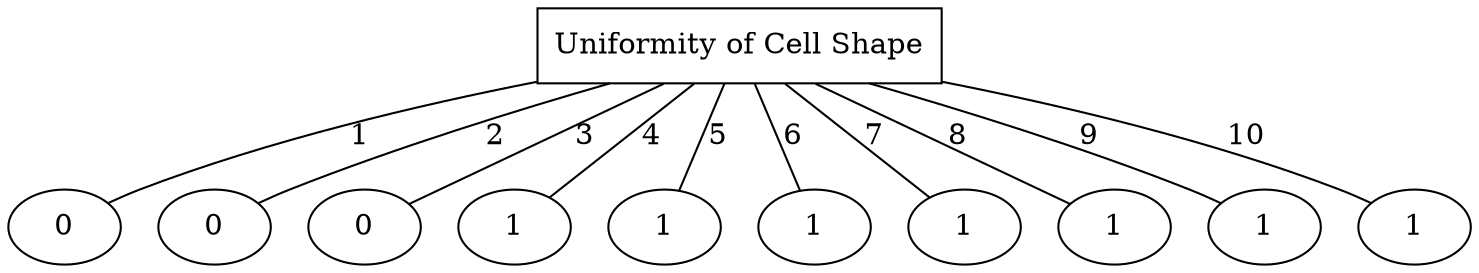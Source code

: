 graph tree_pt4 {
    2 [label="Uniformity of Cell Shape" shape=box];
    leaf1 [label="0"];
    leaf2 [label="0"];
    leaf3 [label="0"];
    leaf4 [label="1"];
    leaf5 [label="1"];
    leaf6 [label="1"];
    leaf7 [label="1"];
    leaf8 [label="1"];
    leaf9 [label="1"];
    leaf10 [label="1"];

    2 -- leaf1 [label="1"];
    2 -- leaf2 [label="2"];
    2 -- leaf3 [label="3"];
    2 -- leaf4 [label="4"];
    2 -- leaf5 [label="5"];
    2 -- leaf6 [label="6"];
    2 -- leaf7 [label="7"];
    2 -- leaf8 [label="8"];
    2 -- leaf9 [label="9"];
    2 -- leaf10 [label="10"];

}
